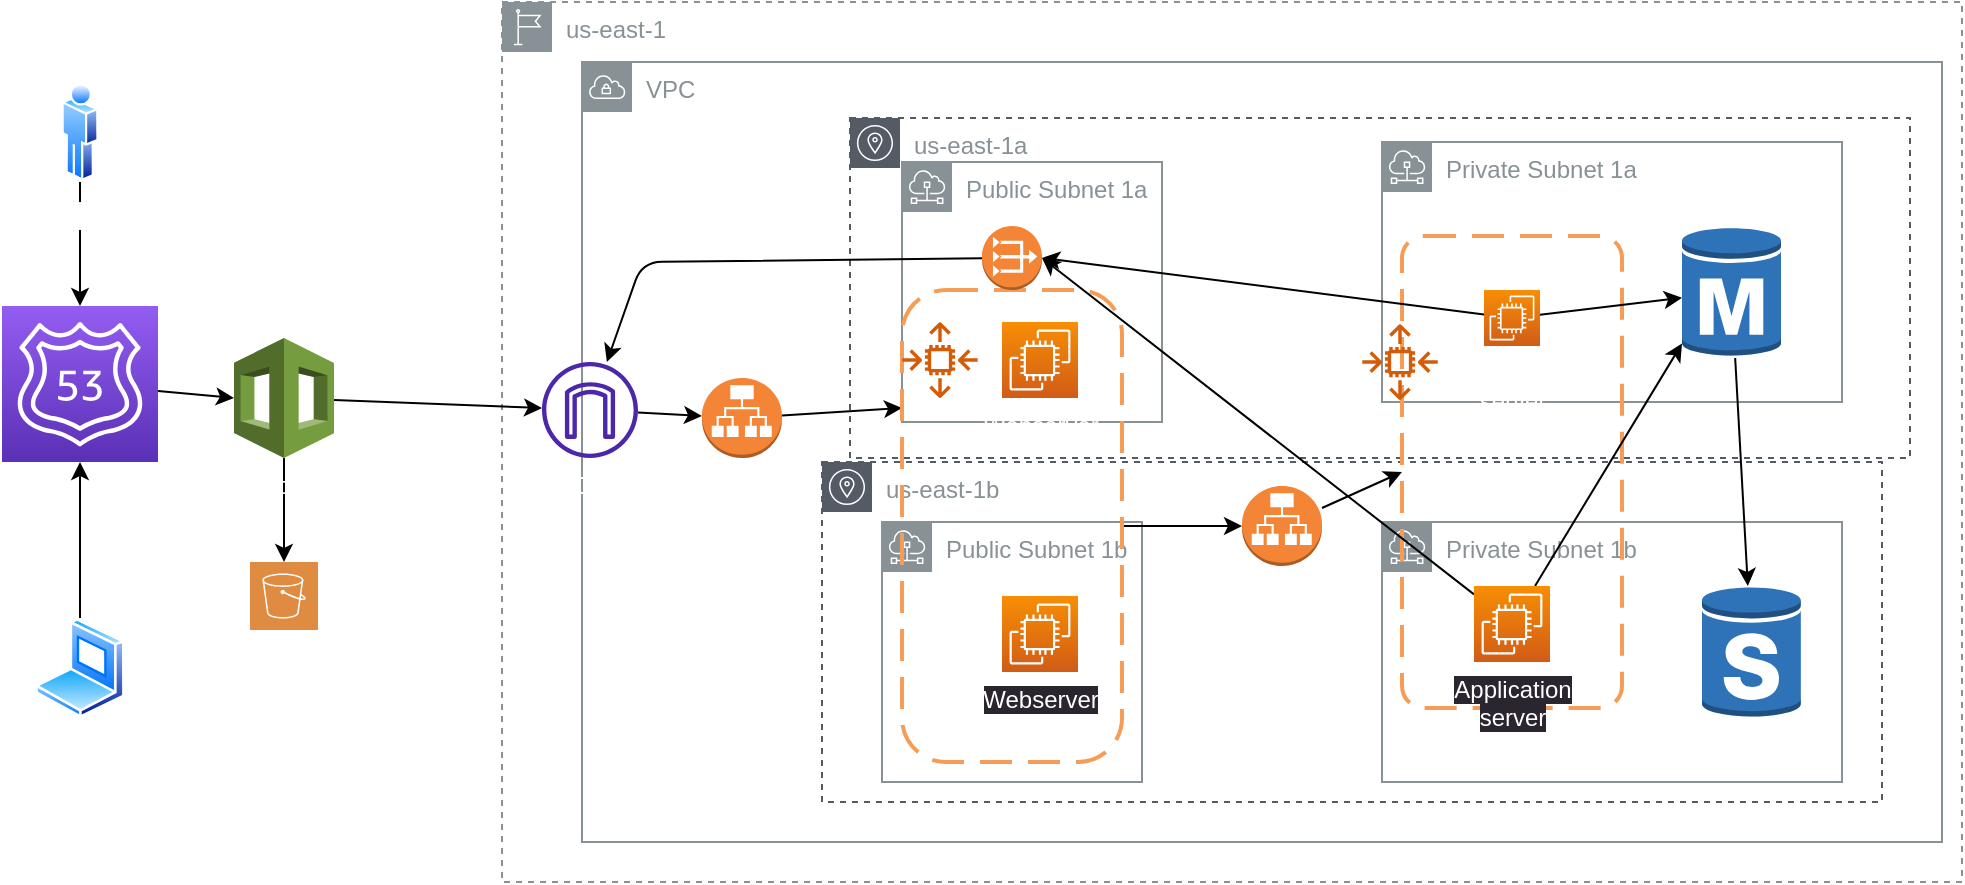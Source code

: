 <mxfile>
    <diagram id="ng4o1Q0GjPp3EpCTElgN" name="Page-1">
        <mxGraphModel dx="2193" dy="787" grid="1" gridSize="10" guides="1" tooltips="1" connect="1" arrows="1" fold="1" page="1" pageScale="1" pageWidth="850" pageHeight="1100" math="0" shadow="0">
            <root>
                <mxCell id="0"/>
                <mxCell id="1" parent="0"/>
                <mxCell id="6" value="us-east-1" style="sketch=0;outlineConnect=0;gradientColor=none;html=1;whiteSpace=wrap;fontSize=12;fontStyle=0;shape=mxgraph.aws4.group;grIcon=mxgraph.aws4.group_region;strokeColor=#879196;fillColor=none;verticalAlign=top;align=left;spacingLeft=30;fontColor=#879196;dashed=1;" vertex="1" parent="1">
                    <mxGeometry x="60" y="150" width="730" height="440" as="geometry"/>
                </mxCell>
                <mxCell id="3" value="VPC" style="sketch=0;outlineConnect=0;gradientColor=none;html=1;whiteSpace=wrap;fontSize=12;fontStyle=0;shape=mxgraph.aws4.group;grIcon=mxgraph.aws4.group_vpc;strokeColor=#879196;fillColor=none;verticalAlign=top;align=left;spacingLeft=30;fontColor=#879196;dashed=0;" vertex="1" parent="1">
                    <mxGeometry x="100" y="180" width="680" height="390" as="geometry"/>
                </mxCell>
                <mxCell id="4" value="&lt;span style=&quot;color: rgb(135, 145, 150);&quot;&gt;us-east-1a&lt;/span&gt;" style="sketch=0;outlineConnect=0;gradientColor=none;html=1;whiteSpace=wrap;fontSize=12;fontStyle=0;shape=mxgraph.aws4.group;grIcon=mxgraph.aws4.group_availability_zone;strokeColor=#545B64;fillColor=none;verticalAlign=top;align=left;spacingLeft=30;fontColor=#545B64;dashed=1;" vertex="1" parent="1">
                    <mxGeometry x="234" y="208" width="530" height="170" as="geometry"/>
                </mxCell>
                <mxCell id="5" value="&lt;span style=&quot;color: rgb(135, 145, 150);&quot;&gt;us-east-1b&lt;/span&gt;" style="sketch=0;outlineConnect=0;gradientColor=none;html=1;whiteSpace=wrap;fontSize=12;fontStyle=0;shape=mxgraph.aws4.group;grIcon=mxgraph.aws4.group_availability_zone;strokeColor=#545B64;fillColor=none;verticalAlign=top;align=left;spacingLeft=30;fontColor=#545B64;dashed=1;" vertex="1" parent="1">
                    <mxGeometry x="220" y="380" width="530" height="170" as="geometry"/>
                </mxCell>
                <mxCell id="7" value="Private Subnet 1a" style="sketch=0;outlineConnect=0;gradientColor=none;html=1;whiteSpace=wrap;fontSize=12;fontStyle=0;shape=mxgraph.aws4.group;grIcon=mxgraph.aws4.group_subnet;strokeColor=#879196;fillColor=none;verticalAlign=top;align=left;spacingLeft=30;fontColor=#879196;dashed=0;" vertex="1" parent="1">
                    <mxGeometry x="500" y="220" width="230" height="130" as="geometry"/>
                </mxCell>
                <mxCell id="8" value="Private Subnet 1b" style="sketch=0;outlineConnect=0;gradientColor=none;html=1;whiteSpace=wrap;fontSize=12;fontStyle=0;shape=mxgraph.aws4.group;grIcon=mxgraph.aws4.group_subnet;strokeColor=#879196;fillColor=none;verticalAlign=top;align=left;spacingLeft=30;fontColor=#879196;dashed=0;" vertex="1" parent="1">
                    <mxGeometry x="500" y="410" width="230" height="130" as="geometry"/>
                </mxCell>
                <mxCell id="9" value="Public Subnet 1a" style="sketch=0;outlineConnect=0;gradientColor=none;html=1;whiteSpace=wrap;fontSize=12;fontStyle=0;shape=mxgraph.aws4.group;grIcon=mxgraph.aws4.group_subnet;strokeColor=#879196;fillColor=none;verticalAlign=top;align=left;spacingLeft=30;fontColor=#879196;dashed=0;" vertex="1" parent="1">
                    <mxGeometry x="260" y="230" width="130" height="130" as="geometry"/>
                </mxCell>
                <mxCell id="10" value="Public Subnet 1b" style="sketch=0;outlineConnect=0;gradientColor=none;html=1;whiteSpace=wrap;fontSize=12;fontStyle=0;shape=mxgraph.aws4.group;grIcon=mxgraph.aws4.group_subnet;strokeColor=#879196;fillColor=none;verticalAlign=top;align=left;spacingLeft=30;fontColor=#879196;dashed=0;" vertex="1" parent="1">
                    <mxGeometry x="250" y="410" width="130" height="130" as="geometry"/>
                </mxCell>
                <mxCell id="30" style="edgeStyle=none;html=1;fontColor=#FFFFFF;" edge="1" parent="1" source="22" target="28">
                    <mxGeometry relative="1" as="geometry"/>
                </mxCell>
                <mxCell id="23" value="" style="rounded=1;arcSize=10;dashed=1;strokeColor=#F59D56;fillColor=none;gradientColor=none;dashPattern=8 4;strokeWidth=2;fontColor=#FFFFFF;" vertex="1" parent="1">
                    <mxGeometry x="510" y="267" width="110" height="236" as="geometry"/>
                </mxCell>
                <mxCell id="31" style="edgeStyle=none;html=1;fontColor=#FFFFFF;" edge="1" parent="1" source="25" target="14">
                    <mxGeometry relative="1" as="geometry"/>
                </mxCell>
                <mxCell id="32" style="edgeStyle=none;html=1;fontColor=#FFFFFF;" edge="1" parent="1" source="25" target="24">
                    <mxGeometry relative="1" as="geometry"/>
                </mxCell>
                <mxCell id="27" style="edgeStyle=none;html=1;entryX=0;entryY=0.25;entryDx=0;entryDy=0;fontColor=#FFFFFF;" edge="1" parent="1" source="26" target="22">
                    <mxGeometry relative="1" as="geometry"/>
                </mxCell>
                <mxCell id="29" style="edgeStyle=none;html=1;entryX=0;entryY=0.5;entryDx=0;entryDy=0;fontColor=#FFFFFF;" edge="1" parent="1" source="28" target="23">
                    <mxGeometry relative="1" as="geometry"/>
                </mxCell>
                <mxCell id="39" style="edgeStyle=none;html=1;entryX=0.5;entryY=0;entryDx=0;entryDy=0;entryPerimeter=0;fontColor=#FFFFFF;" edge="1" parent="1" source="33" target="35">
                    <mxGeometry relative="1" as="geometry"/>
                </mxCell>
                <mxCell id="36" style="edgeStyle=none;html=1;entryX=0.5;entryY=1;entryDx=0;entryDy=0;entryPerimeter=0;fontColor=#FFFFFF;" edge="1" parent="1" source="34" target="35">
                    <mxGeometry relative="1" as="geometry"/>
                </mxCell>
                <mxCell id="40" style="edgeStyle=none;html=1;entryX=0;entryY=0.5;entryDx=0;entryDy=0;entryPerimeter=0;fontColor=#FFFFFF;" edge="1" parent="1" source="35" target="25">
                    <mxGeometry relative="1" as="geometry"/>
                </mxCell>
                <mxCell id="22" value="" style="rounded=1;arcSize=20;dashed=1;strokeColor=#F59D56;fillColor=none;gradientColor=none;dashPattern=8 4;strokeWidth=2;fontColor=#FFFFFF;" vertex="1" parent="1">
                    <mxGeometry x="260" y="294" width="110" height="236" as="geometry"/>
                </mxCell>
                <mxCell id="42" style="edgeStyle=none;html=1;fontColor=#FFFFFF;" edge="1" parent="1" source="13" target="14">
                    <mxGeometry relative="1" as="geometry">
                        <Array as="points">
                            <mxPoint x="130" y="280"/>
                        </Array>
                    </mxGeometry>
                </mxCell>
                <mxCell id="43" style="edgeStyle=none;html=1;fontColor=#FFFFFF;" edge="1" parent="1" source="14" target="26">
                    <mxGeometry relative="1" as="geometry"/>
                </mxCell>
                <mxCell id="44" style="edgeStyle=none;html=1;entryX=1;entryY=0.5;entryDx=0;entryDy=0;entryPerimeter=0;fontColor=#FFFFFF;" edge="1" parent="1" source="20" target="13">
                    <mxGeometry relative="1" as="geometry"/>
                </mxCell>
                <mxCell id="45" style="edgeStyle=none;html=1;entryX=1;entryY=0.5;entryDx=0;entryDy=0;entryPerimeter=0;fontColor=#FFFFFF;" edge="1" parent="1" source="19" target="13">
                    <mxGeometry relative="1" as="geometry"/>
                </mxCell>
                <mxCell id="46" style="edgeStyle=none;html=1;fontColor=#FFFFFF;" edge="1" parent="1" source="19" target="11">
                    <mxGeometry relative="1" as="geometry"/>
                </mxCell>
                <mxCell id="47" style="edgeStyle=none;html=1;entryX=0;entryY=0.89;entryDx=0;entryDy=0;entryPerimeter=0;fontColor=#FFFFFF;" edge="1" parent="1" source="20" target="11">
                    <mxGeometry relative="1" as="geometry"/>
                </mxCell>
                <mxCell id="48" style="edgeStyle=none;html=1;fontColor=#FFFFFF;" edge="1" parent="1" source="11" target="12">
                    <mxGeometry relative="1" as="geometry"/>
                </mxCell>
                <mxCell id="41" value="compute" parent="0"/>
                <mxCell id="28" value="" style="outlineConnect=0;dashed=0;verticalLabelPosition=bottom;verticalAlign=top;align=center;html=1;shape=mxgraph.aws3.application_load_balancer;fillColor=#F58536;gradientColor=none;fontColor=#FFFFFF;" vertex="1" parent="41">
                    <mxGeometry x="430" y="392" width="40" height="40" as="geometry"/>
                </mxCell>
                <mxCell id="26" value="" style="outlineConnect=0;dashed=0;verticalLabelPosition=bottom;verticalAlign=top;align=center;html=1;shape=mxgraph.aws3.application_load_balancer;fillColor=#F58536;gradientColor=none;fontColor=#FFFFFF;" vertex="1" parent="41">
                    <mxGeometry x="160" y="338" width="40" height="40" as="geometry"/>
                </mxCell>
                <mxCell id="25" value="CloudFormation" style="outlineConnect=0;dashed=0;verticalLabelPosition=bottom;verticalAlign=top;align=center;html=1;shape=mxgraph.aws3.cloudformation;fillColor=#759C3E;gradientColor=none;fontColor=#FFFFFF;" vertex="1" parent="41">
                    <mxGeometry x="-74" y="318" width="50" height="60" as="geometry"/>
                </mxCell>
                <mxCell id="24" value="S3" style="sketch=0;pointerEvents=1;shadow=0;dashed=0;html=1;strokeColor=none;fillColor=#DF8C42;labelPosition=center;verticalLabelPosition=bottom;verticalAlign=top;align=center;outlineConnect=0;shape=mxgraph.veeam2.aws_s3;fontColor=#FFFFFF;" vertex="1" parent="41">
                    <mxGeometry x="-66" y="430" width="34" height="34" as="geometry"/>
                </mxCell>
                <mxCell id="35" value="" style="sketch=0;points=[[0,0,0],[0.25,0,0],[0.5,0,0],[0.75,0,0],[1,0,0],[0,1,0],[0.25,1,0],[0.5,1,0],[0.75,1,0],[1,1,0],[0,0.25,0],[0,0.5,0],[0,0.75,0],[1,0.25,0],[1,0.5,0],[1,0.75,0]];outlineConnect=0;fontColor=#232F3E;gradientColor=#945DF2;gradientDirection=north;fillColor=#5A30B5;strokeColor=#ffffff;dashed=0;verticalLabelPosition=bottom;verticalAlign=top;align=center;html=1;fontSize=12;fontStyle=0;aspect=fixed;shape=mxgraph.aws4.resourceIcon;resIcon=mxgraph.aws4.route_53;" vertex="1" parent="41">
                    <mxGeometry x="-190" y="302" width="78" height="78" as="geometry"/>
                </mxCell>
                <mxCell id="34" value="CLIENT" style="aspect=fixed;perimeter=ellipsePerimeter;html=1;align=center;shadow=0;dashed=0;spacingTop=3;image;image=img/lib/active_directory/laptop_client.svg;fontColor=#FFFFFF;" vertex="1" parent="41">
                    <mxGeometry x="-173.5" y="458" width="45" height="50" as="geometry"/>
                </mxCell>
                <mxCell id="33" value="USER" style="aspect=fixed;perimeter=ellipsePerimeter;html=1;align=center;shadow=0;dashed=0;spacingTop=3;image;image=img/lib/active_directory/user.svg;fontColor=#FFFFFF;" vertex="1" parent="41">
                    <mxGeometry x="-160.25" y="190" width="18.5" height="50" as="geometry"/>
                </mxCell>
                <mxCell id="14" value="&lt;font color=&quot;#ffffff&quot;&gt;IGW&lt;/font&gt;" style="sketch=0;outlineConnect=0;fontColor=#232F3E;gradientColor=none;fillColor=#4D27AA;strokeColor=none;dashed=0;verticalLabelPosition=bottom;verticalAlign=top;align=center;html=1;fontSize=12;fontStyle=0;aspect=fixed;pointerEvents=1;shape=mxgraph.aws4.internet_gateway;" vertex="1" parent="41">
                    <mxGeometry x="80" y="330" width="48" height="48" as="geometry"/>
                </mxCell>
                <mxCell id="11" value="" style="outlineConnect=0;dashed=0;verticalLabelPosition=bottom;verticalAlign=top;align=center;html=1;shape=mxgraph.aws3.rds_db_instance;fillColor=#2E73B8;gradientColor=none;" vertex="1" parent="41">
                    <mxGeometry x="650" y="262" width="49.5" height="66" as="geometry"/>
                </mxCell>
                <mxCell id="12" value="" style="outlineConnect=0;dashed=0;verticalLabelPosition=bottom;verticalAlign=top;align=center;html=1;shape=mxgraph.aws3.rds_db_instance_standby_multi_az;fillColor=#2E73B8;gradientColor=none;" vertex="1" parent="41">
                    <mxGeometry x="660" y="442" width="49.5" height="66" as="geometry"/>
                </mxCell>
                <mxCell id="13" value="" style="outlineConnect=0;dashed=0;verticalLabelPosition=bottom;verticalAlign=top;align=center;html=1;shape=mxgraph.aws3.vpc_nat_gateway;fillColor=#F58536;gradientColor=none;" vertex="1" parent="41">
                    <mxGeometry x="300" y="262" width="30" height="32" as="geometry"/>
                </mxCell>
                <mxCell id="17" value="&lt;span style=&quot;color: rgb(255, 255, 255); font-family: Helvetica; font-size: 12px; font-style: normal; font-variant-ligatures: normal; font-variant-caps: normal; font-weight: 400; letter-spacing: normal; orphans: 2; text-align: center; text-indent: 0px; text-transform: none; widows: 2; word-spacing: 0px; -webkit-text-stroke-width: 0px; background-color: rgb(42, 37, 47); text-decoration-thickness: initial; text-decoration-style: initial; text-decoration-color: initial; float: none; display: inline !important;&quot;&gt;Webserver&lt;/span&gt;" style="sketch=0;points=[[0,0,0],[0.25,0,0],[0.5,0,0],[0.75,0,0],[1,0,0],[0,1,0],[0.25,1,0],[0.5,1,0],[0.75,1,0],[1,1,0],[0,0.25,0],[0,0.5,0],[0,0.75,0],[1,0.25,0],[1,0.5,0],[1,0.75,0]];outlineConnect=0;fontColor=#232F3E;gradientColor=#F78E04;gradientDirection=north;fillColor=#D05C17;strokeColor=#ffffff;dashed=0;verticalLabelPosition=bottom;verticalAlign=top;align=center;html=1;fontSize=12;fontStyle=0;aspect=fixed;shape=mxgraph.aws4.resourceIcon;resIcon=mxgraph.aws4.ec2;" vertex="1" parent="41">
                    <mxGeometry x="310" y="447" width="38" height="38" as="geometry"/>
                </mxCell>
                <mxCell id="16" value="&lt;font color=&quot;#ffffff&quot;&gt;Webserver&lt;/font&gt;" style="sketch=0;points=[[0,0,0],[0.25,0,0],[0.5,0,0],[0.75,0,0],[1,0,0],[0,1,0],[0.25,1,0],[0.5,1,0],[0.75,1,0],[1,1,0],[0,0.25,0],[0,0.5,0],[0,0.75,0],[1,0.25,0],[1,0.5,0],[1,0.75,0]];outlineConnect=0;fontColor=#232F3E;gradientColor=#F78E04;gradientDirection=north;fillColor=#D05C17;strokeColor=#ffffff;dashed=0;verticalLabelPosition=bottom;verticalAlign=top;align=center;html=1;fontSize=12;fontStyle=0;aspect=fixed;shape=mxgraph.aws4.resourceIcon;resIcon=mxgraph.aws4.ec2;" vertex="1" parent="41">
                    <mxGeometry x="310" y="310" width="38" height="38" as="geometry"/>
                </mxCell>
                <mxCell id="15" value="" style="sketch=0;outlineConnect=0;fontColor=#232F3E;gradientColor=none;fillColor=#D45B07;strokeColor=none;dashed=0;verticalLabelPosition=bottom;verticalAlign=top;align=center;html=1;fontSize=12;fontStyle=0;aspect=fixed;pointerEvents=1;shape=mxgraph.aws4.auto_scaling2;" vertex="1" parent="41">
                    <mxGeometry x="260" y="310" width="38" height="38" as="geometry"/>
                </mxCell>
                <mxCell id="18" value="" style="sketch=0;outlineConnect=0;fontColor=#232F3E;gradientColor=none;fillColor=#D45B07;strokeColor=none;dashed=0;verticalLabelPosition=bottom;verticalAlign=top;align=center;html=1;fontSize=12;fontStyle=0;aspect=fixed;pointerEvents=1;shape=mxgraph.aws4.auto_scaling2;" vertex="1" parent="41">
                    <mxGeometry x="490" y="311" width="38" height="38" as="geometry"/>
                </mxCell>
                <mxCell id="19" value="&lt;font color=&quot;#ffffff&quot;&gt;Application&lt;br&gt;server&lt;/font&gt;" style="sketch=0;points=[[0,0,0],[0.25,0,0],[0.5,0,0],[0.75,0,0],[1,0,0],[0,1,0],[0.25,1,0],[0.5,1,0],[0.75,1,0],[1,1,0],[0,0.25,0],[0,0.5,0],[0,0.75,0],[1,0.25,0],[1,0.5,0],[1,0.75,0]];outlineConnect=0;fontColor=#232F3E;gradientColor=#F78E04;gradientDirection=north;fillColor=#D05C17;strokeColor=#ffffff;dashed=0;verticalLabelPosition=bottom;verticalAlign=top;align=center;html=1;fontSize=12;fontStyle=0;aspect=fixed;shape=mxgraph.aws4.resourceIcon;resIcon=mxgraph.aws4.ec2;" vertex="1" parent="41">
                    <mxGeometry x="551" y="294" width="28" height="28" as="geometry"/>
                </mxCell>
                <mxCell id="20" value="&lt;span style=&quot;color: rgb(255, 255, 255); font-family: Helvetica; font-size: 12px; font-style: normal; font-variant-ligatures: normal; font-variant-caps: normal; font-weight: 400; letter-spacing: normal; orphans: 2; text-align: center; text-indent: 0px; text-transform: none; widows: 2; word-spacing: 0px; -webkit-text-stroke-width: 0px; background-color: rgb(42, 37, 47); text-decoration-thickness: initial; text-decoration-style: initial; text-decoration-color: initial; float: none; display: inline !important;&quot;&gt;Application&lt;/span&gt;&lt;br style=&quot;border-color: rgb(0, 0, 0); color: rgb(255, 255, 255); font-family: Helvetica; font-size: 12px; font-style: normal; font-variant-ligatures: normal; font-variant-caps: normal; font-weight: 400; letter-spacing: normal; orphans: 2; text-align: center; text-indent: 0px; text-transform: none; widows: 2; word-spacing: 0px; -webkit-text-stroke-width: 0px; background-color: rgb(42, 37, 47); text-decoration-thickness: initial; text-decoration-style: initial; text-decoration-color: initial;&quot;&gt;&lt;span style=&quot;color: rgb(255, 255, 255); font-family: Helvetica; font-size: 12px; font-style: normal; font-variant-ligatures: normal; font-variant-caps: normal; font-weight: 400; letter-spacing: normal; orphans: 2; text-align: center; text-indent: 0px; text-transform: none; widows: 2; word-spacing: 0px; -webkit-text-stroke-width: 0px; background-color: rgb(42, 37, 47); text-decoration-thickness: initial; text-decoration-style: initial; text-decoration-color: initial; float: none; display: inline !important;&quot;&gt;server&lt;/span&gt;&lt;br&gt;" style="sketch=0;points=[[0,0,0],[0.25,0,0],[0.5,0,0],[0.75,0,0],[1,0,0],[0,1,0],[0.25,1,0],[0.5,1,0],[0.75,1,0],[1,1,0],[0,0.25,0],[0,0.5,0],[0,0.75,0],[1,0.25,0],[1,0.5,0],[1,0.75,0]];outlineConnect=0;fontColor=#232F3E;gradientColor=#F78E04;gradientDirection=north;fillColor=#D05C17;strokeColor=#ffffff;dashed=0;verticalLabelPosition=bottom;verticalAlign=top;align=center;html=1;fontSize=12;fontStyle=0;aspect=fixed;shape=mxgraph.aws4.resourceIcon;resIcon=mxgraph.aws4.ec2;" vertex="1" parent="41">
                    <mxGeometry x="546" y="442" width="38" height="38" as="geometry"/>
                </mxCell>
            </root>
        </mxGraphModel>
    </diagram>
</mxfile>